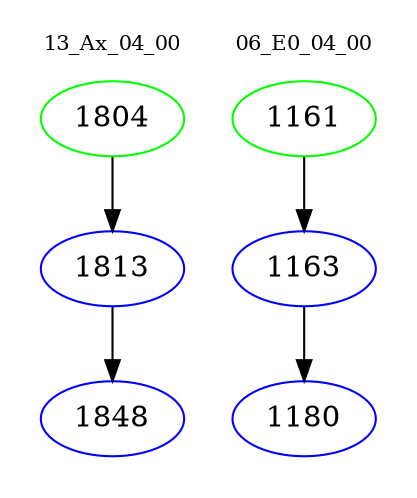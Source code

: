 digraph{
subgraph cluster_0 {
color = white
label = "13_Ax_04_00";
fontsize=10;
T0_1804 [label="1804", color="green"]
T0_1804 -> T0_1813 [color="black"]
T0_1813 [label="1813", color="blue"]
T0_1813 -> T0_1848 [color="black"]
T0_1848 [label="1848", color="blue"]
}
subgraph cluster_1 {
color = white
label = "06_E0_04_00";
fontsize=10;
T1_1161 [label="1161", color="green"]
T1_1161 -> T1_1163 [color="black"]
T1_1163 [label="1163", color="blue"]
T1_1163 -> T1_1180 [color="black"]
T1_1180 [label="1180", color="blue"]
}
}
